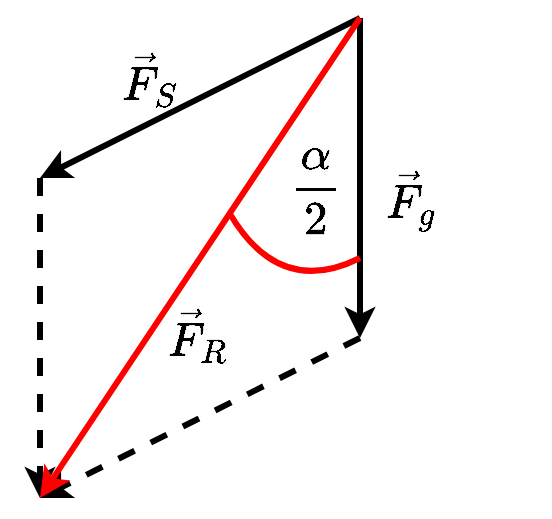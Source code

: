 <mxfile version="17.2.4" type="device"><diagram id="XUrD-sh3dKFKkRIgSoPG" name="Seite-1"><mxGraphModel dx="1018" dy="682" grid="1" gridSize="10" guides="1" tooltips="1" connect="1" arrows="1" fold="1" page="1" pageScale="1" pageWidth="827" pageHeight="1169" math="1" shadow="0"><root><mxCell id="0"/><mxCell id="1" parent="0"/><mxCell id="1bnKytetDYWb30NxpzbC-1" value="" style="endArrow=classic;html=1;rounded=0;strokeWidth=3;" edge="1" parent="1"><mxGeometry width="50" height="50" relative="1" as="geometry"><mxPoint x="360" y="280" as="sourcePoint"/><mxPoint x="200" y="360" as="targetPoint"/></mxGeometry></mxCell><mxCell id="1bnKytetDYWb30NxpzbC-2" value="" style="endArrow=classic;html=1;rounded=0;strokeWidth=3;" edge="1" parent="1"><mxGeometry width="50" height="50" relative="1" as="geometry"><mxPoint x="360" y="280" as="sourcePoint"/><mxPoint x="360" y="440" as="targetPoint"/></mxGeometry></mxCell><mxCell id="1bnKytetDYWb30NxpzbC-3" value="" style="endArrow=classic;html=1;rounded=0;strokeWidth=3;dashed=1;" edge="1" parent="1"><mxGeometry width="50" height="50" relative="1" as="geometry"><mxPoint x="200" y="360" as="sourcePoint"/><mxPoint x="200" y="520" as="targetPoint"/></mxGeometry></mxCell><mxCell id="1bnKytetDYWb30NxpzbC-4" value="" style="endArrow=classic;html=1;rounded=0;strokeWidth=3;dashed=1;" edge="1" parent="1"><mxGeometry width="50" height="50" relative="1" as="geometry"><mxPoint x="360" y="440" as="sourcePoint"/><mxPoint x="200" y="520" as="targetPoint"/></mxGeometry></mxCell><mxCell id="1bnKytetDYWb30NxpzbC-5" value="&lt;font style=&quot;font-size: 20px&quot;&gt;$$\vec{F}_S$$&lt;/font&gt;" style="text;html=1;resizable=0;autosize=1;align=center;verticalAlign=middle;points=[];fillColor=none;strokeColor=none;rounded=0;" vertex="1" parent="1"><mxGeometry x="180" y="300" width="150" height="20" as="geometry"/></mxCell><mxCell id="1bnKytetDYWb30NxpzbC-6" value="&lt;font style=&quot;font-size: 20px&quot;&gt;$$\vec{F}_g$$&lt;/font&gt;" style="text;html=1;resizable=0;autosize=1;align=center;verticalAlign=middle;points=[];fillColor=none;strokeColor=none;rounded=0;" vertex="1" parent="1"><mxGeometry x="315" y="360" width="140" height="20" as="geometry"/></mxCell><mxCell id="1bnKytetDYWb30NxpzbC-7" value="" style="endArrow=classic;html=1;rounded=0;fontSize=20;strokeWidth=3;strokeColor=#FF0000;" edge="1" parent="1"><mxGeometry width="50" height="50" relative="1" as="geometry"><mxPoint x="360" y="280" as="sourcePoint"/><mxPoint x="200" y="520" as="targetPoint"/></mxGeometry></mxCell><mxCell id="1bnKytetDYWb30NxpzbC-8" value="&lt;font style=&quot;font-size: 20px&quot;&gt;$$\vec{F}_R$$&lt;/font&gt;" style="text;html=1;resizable=0;autosize=1;align=center;verticalAlign=middle;points=[];fillColor=none;strokeColor=none;rounded=0;" vertex="1" parent="1"><mxGeometry x="204" y="428" width="150" height="20" as="geometry"/></mxCell><mxCell id="1bnKytetDYWb30NxpzbC-9" value="" style="endArrow=none;html=1;fontSize=20;strokeColor=#FF0000;strokeWidth=3;curved=1;" edge="1" parent="1"><mxGeometry width="50" height="50" relative="1" as="geometry"><mxPoint x="295" y="378" as="sourcePoint"/><mxPoint x="360" y="400" as="targetPoint"/><Array as="points"><mxPoint x="320" y="420"/></Array></mxGeometry></mxCell><mxCell id="1bnKytetDYWb30NxpzbC-10" value="$$\frac{\alpha}{2}$$" style="text;html=1;resizable=0;autosize=1;align=center;verticalAlign=middle;points=[];fillColor=none;strokeColor=none;rounded=0;fontSize=20;" vertex="1" parent="1"><mxGeometry x="242" y="351" width="190" height="30" as="geometry"/></mxCell></root></mxGraphModel></diagram></mxfile>